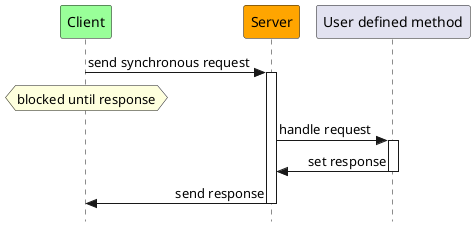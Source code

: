 @startuml
skinparam sequenceMessageAlign right
skinparam style strictuml
participant Client #99FF99
participant Server #orange
' activate Client
Client -> Server : send synchronous request
hnote over Client : blocked until response
activate Server
Server -> "User defined method" : handle request
activate "User defined method"
"User defined method" -> Server: set response
deactivate "User defined method"
Server -> Client : send response
deactivate Server
@enduml
